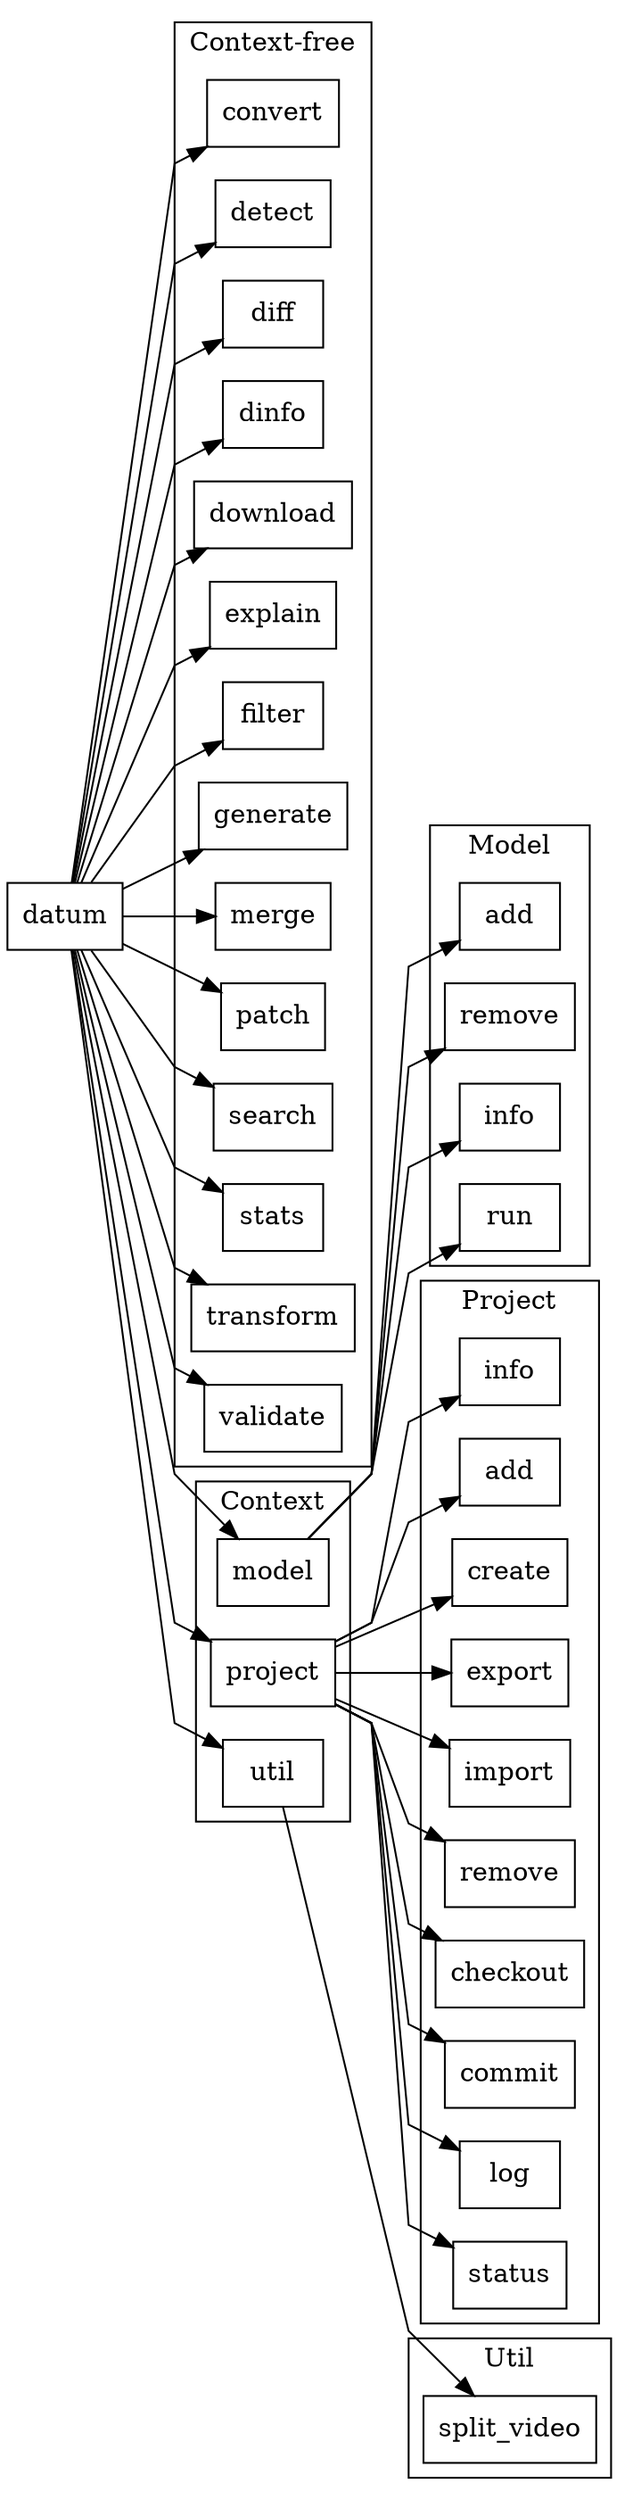 digraph command_line {
    splines = polyline;
    rankdir = "LR";
    node [shape = rectangle;];

    datum [shape = box;];

    madd [label = "add";];
    mremove [label = "remove";];
    minfo [label = "info";];

    pinfo [label = "info";];

    subgraph cluster_context_free {
        label = "Context-free";

        "convert";
        "detect";
        "diff";
        "dinfo";
        "download";
        "explain";
        "filter";
        "generate";
        "merge";
        "patch";
        "search";
        "stats";
        "transform";
        "validate";
    }

    subgraph cluster_context {
        label = "Context";
        "model";
        "project";
        "util";
    }

    subgraph cluster_model {
        label = "Model";
        "madd";
        "mremove";
        "run";
        "minfo";
    }

    subgraph cluster_project {
        label = "Project";
        subgraph "Project modification" {
            "add";
            "create";
            "export";
            "import";
            "remove";
        }
        subgraph "Project versioning" {
            "checkout";
            "commit";
            "log";
            "pinfo";
            "status";
        }
    }

    subgraph cluster_util {
        label = "Util";
        "split_video";
    }

    "datum" -> {"convert" "detect" "diff" "dinfo" "download" "explain" "filter" "generate" "merge" "patch" "search" "stats" "transform" "validate"};
    "datum" -> {"model" "project" "util"};
    "model" -> {"madd" "mremove" "run" "minfo"};
    "project" -> {"add" "create" "export" "import" "remove"};
    "project" -> {"checkout" "commit" "log" "pinfo" "status"};
    "util" -> {"split_video"};
}
